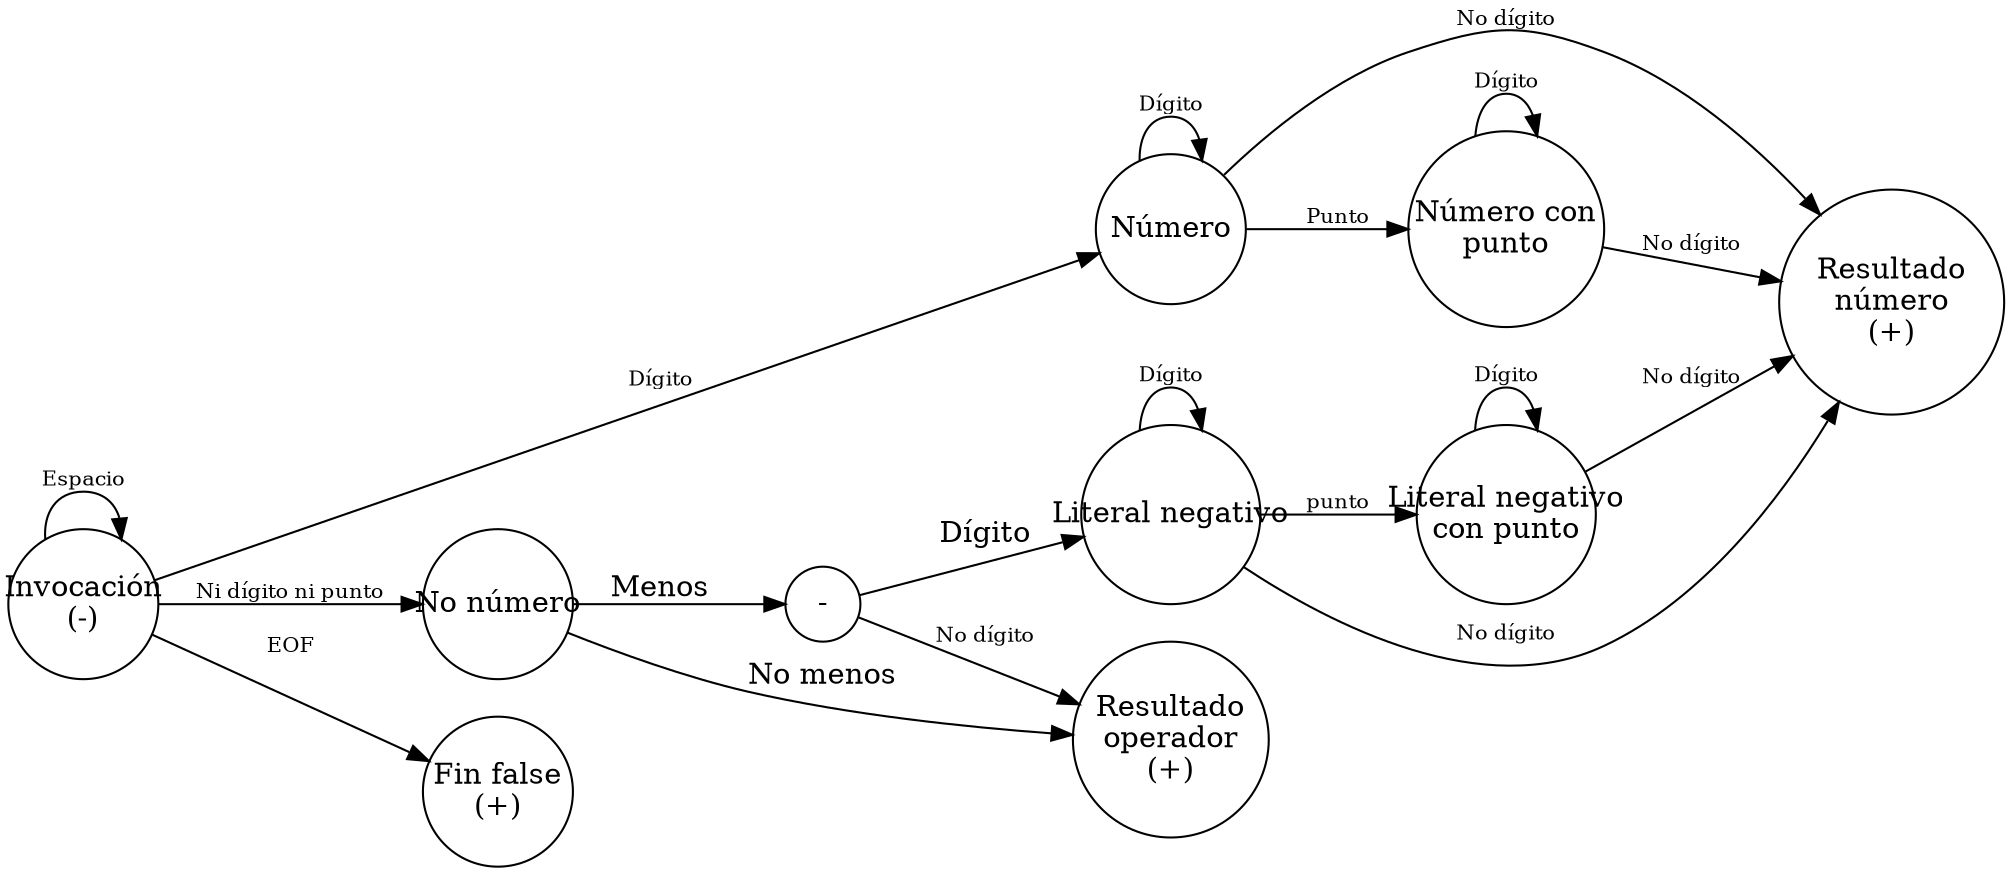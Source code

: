 digraph G {

node [shape=circle];
rankdir=LR;

I [label="Invocación\n(-)",fixedsize="true",width=1, height=0.8];
Num [label="Número",fixedsize="true", width=1, height=0.8];
Nonum[label="No número",fixedsize="true", width=1, height=0.8];
//Err [label="Error",fixedsize="true",width=1, height=0.8];
//mas [label="+",fixedsize="true"];
//por [label="*",fixedsize="true"];
//div [label="/",fixedsize="true"];
fin [label="Fin false\n(+)",fixedsize="true",width=1, height=0.8];
res [label="-",fixedsize="true"];
Lit [label="Literal negativo",fixedsize="true", width=1.2, height=0.8];
Litpunto [label="Literal negativo\ncon punto",fixedsize="true", width=1.2, height=0.8];
//Resta [label="Resta",fixedsize="true",width=1, height=0.8];
ResultNum [label="Resultado\nnúmero\n(+)",fixedsize="true",width=1.5, height=0.8];
ResultOp [label="Resultado\noperador\n(+)",fixedsize="true",width=1.3, height=0.8];
Numfloat [label="Número con\npunto",fixedsize="true",width=1.3, height=0.8];

I -> fin [label = "EOF",fontsize = "10"];
I -> Num [label="Dígito", fontsize="10"];
I -> I [label="Espacio", fontsize="10"];
I -> Nonum [label = "Ni dígito ni punto" ,fontsize="10"];
//Num -> Err [label = "No dígito", labeldistance="1" , fontsize="10"];
Num -> Num [label = "Dígito", labeldistance="1" ,fontsize="10"];
Num -> Numfloat [label = "Punto", labeldistance="1" ,fontsize="10"];
Numfloat -> Numfloat [label = "Dígito", labeldistance="1" ,fontsize="10"];
Numfloat -> ResultNum [label = "No dígito", labeldistance="1" ,fontsize="10"];
Num -> ResultNum [label = "No dígito",fontsize="10"];
//Nonum -> mas []
//Nonum -> por []
//Nonum -> div []
Nonum -> res [label = "Menos"]
Nonum -> ResultOp[label = "No menos"]
res -> Lit [label = "Dígito"]
res -> ResultOp [label = "No dígito" ,fontsize="10"]
//mas -> Err [label = "Dígito",fontsize="10"]
//por -> Err [label = "Dígito",fontsize="10"]
//div -> Err [label = "Dígito",fontsize="10"]
//Lit -> ResultNum [label = "",fontsize="10"]
Lit -> Lit [label = "Dígito", labeldistance="1" ,fontsize="10"];
Lit -> ResultNum [label = "No dígito",fontsize="10"]
Lit -> Litpunto [label = "punto", fontsize="10"];
Litpunto -> Litpunto [label = "Dígito", fontsize="10"];
Litpunto -> ResultNum [label = "No dígito", fontsize="10"];
//mas -> ResultOp [label = "Espacio u operador",fontsize="10"]
//por -> ResultOp [label = "Espacio u operador",fontsize="10"]
//div -> ResultOp [label = "Espacio u operador",fontsize="10"]
}

//dot -Tpng -o Scanner.png Scanner.gv